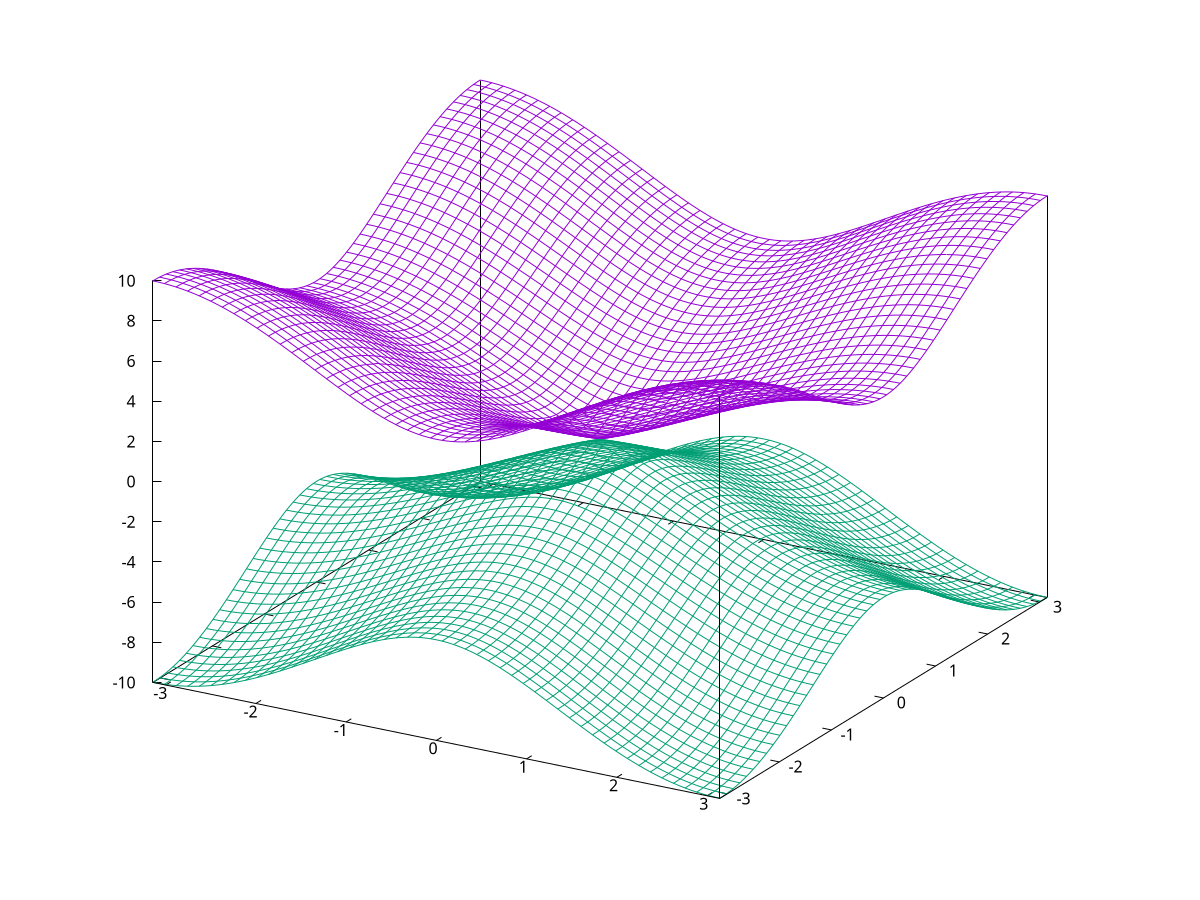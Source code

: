 xi = -0.01
m = 0.4
t = 1
set xrange[-pi:pi]
set yrange[-pi:pi]
set ticslevel 0
set isosample 50
splot sqrt((xi + 1./m*(2 - cos(x) - cos(y)))**2 + 4*t**2*(sin(x)**2 + sin(y)**2)) title "", \
     -sqrt((xi + 1./m*(2 - cos(x) - cos(y)))**2 + 4*t**2*(sin(x)**2 + sin(y)**2)) title ""
